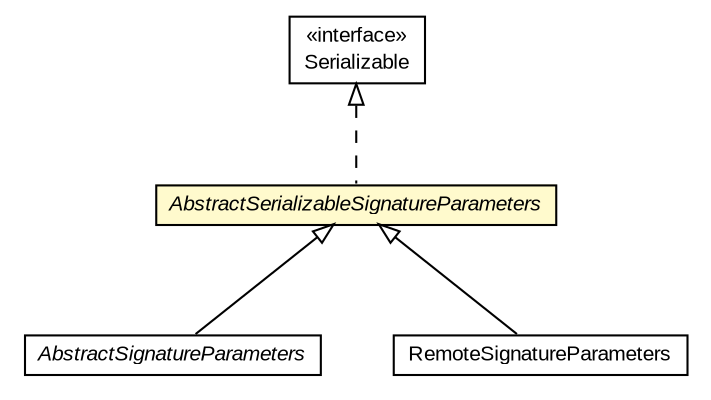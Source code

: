 #!/usr/local/bin/dot
#
# Class diagram 
# Generated by UMLGraph version R5_6-24-gf6e263 (http://www.umlgraph.org/)
#

digraph G {
	edge [fontname="arial",fontsize=10,labelfontname="arial",labelfontsize=10];
	node [fontname="arial",fontsize=10,shape=plaintext];
	nodesep=0.25;
	ranksep=0.5;
	// eu.europa.esig.dss.AbstractSignatureParameters
	c141147 [label=<<table title="eu.europa.esig.dss.AbstractSignatureParameters" border="0" cellborder="1" cellspacing="0" cellpadding="2" port="p" href="./AbstractSignatureParameters.html">
		<tr><td><table border="0" cellspacing="0" cellpadding="1">
<tr><td align="center" balign="center"><font face="arial italic"> AbstractSignatureParameters </font></td></tr>
		</table></td></tr>
		</table>>, URL="./AbstractSignatureParameters.html", fontname="arial", fontcolor="black", fontsize=10.0];
	// eu.europa.esig.dss.RemoteSignatureParameters
	c141172 [label=<<table title="eu.europa.esig.dss.RemoteSignatureParameters" border="0" cellborder="1" cellspacing="0" cellpadding="2" port="p" href="./RemoteSignatureParameters.html">
		<tr><td><table border="0" cellspacing="0" cellpadding="1">
<tr><td align="center" balign="center"> RemoteSignatureParameters </td></tr>
		</table></td></tr>
		</table>>, URL="./RemoteSignatureParameters.html", fontname="arial", fontcolor="black", fontsize=10.0];
	// eu.europa.esig.dss.AbstractSerializableSignatureParameters
	c141195 [label=<<table title="eu.europa.esig.dss.AbstractSerializableSignatureParameters" border="0" cellborder="1" cellspacing="0" cellpadding="2" port="p" bgcolor="lemonChiffon" href="./AbstractSerializableSignatureParameters.html">
		<tr><td><table border="0" cellspacing="0" cellpadding="1">
<tr><td align="center" balign="center"><font face="arial italic"> AbstractSerializableSignatureParameters </font></td></tr>
		</table></td></tr>
		</table>>, URL="./AbstractSerializableSignatureParameters.html", fontname="arial", fontcolor="black", fontsize=10.0];
	//eu.europa.esig.dss.AbstractSignatureParameters extends eu.europa.esig.dss.AbstractSerializableSignatureParameters
	c141195:p -> c141147:p [dir=back,arrowtail=empty];
	//eu.europa.esig.dss.RemoteSignatureParameters extends eu.europa.esig.dss.AbstractSerializableSignatureParameters
	c141195:p -> c141172:p [dir=back,arrowtail=empty];
	//eu.europa.esig.dss.AbstractSerializableSignatureParameters implements java.io.Serializable
	c142027:p -> c141195:p [dir=back,arrowtail=empty,style=dashed];
	// java.io.Serializable
	c142027 [label=<<table title="java.io.Serializable" border="0" cellborder="1" cellspacing="0" cellpadding="2" port="p" href="http://java.sun.com/j2se/1.4.2/docs/api/java/io/Serializable.html">
		<tr><td><table border="0" cellspacing="0" cellpadding="1">
<tr><td align="center" balign="center"> &#171;interface&#187; </td></tr>
<tr><td align="center" balign="center"> Serializable </td></tr>
		</table></td></tr>
		</table>>, URL="http://java.sun.com/j2se/1.4.2/docs/api/java/io/Serializable.html", fontname="arial", fontcolor="black", fontsize=10.0];
}

